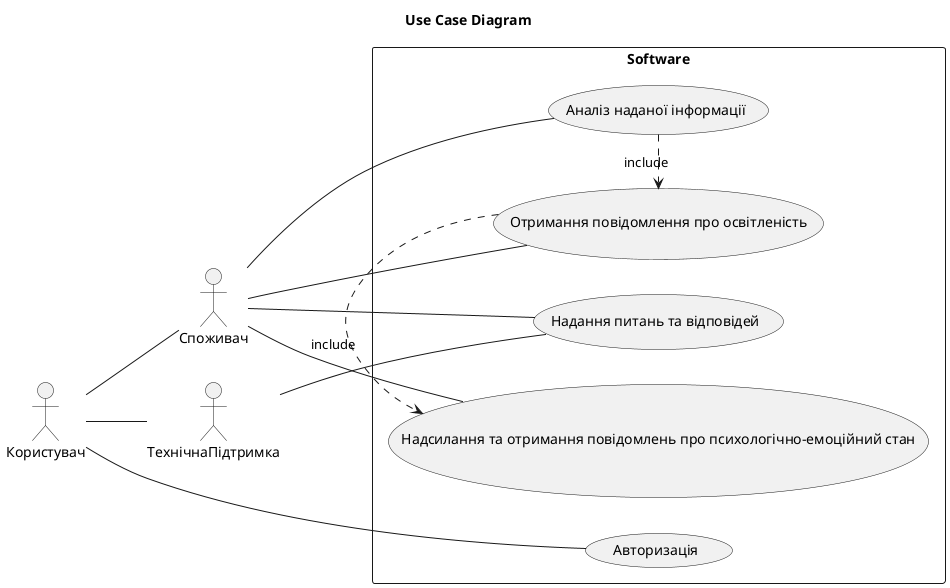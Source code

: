@startuml

title Use Case Diagram
left to right direction
actor Користувач as User
actor Споживач as Consumer
actor ТехнічнаПідтримка as Technical_Support

rectangle Software {

    usecase "Надсилання та отримання повідомлень про психологічно-емоційний стан" as psych_emot_message
    usecase "Отримання повідомлення про освітленість" as lighting_messages
    usecase "Аналіз наданої інформації" as received_data_analyses
    usecase "Надання питань та відповідей " as technical_questions
    usecase "Авторизація" as auth

    received_data_analyses .> lighting_messages : include
    lighting_messages .> psych_emot_message : include

    Consumer -- psych_emot_message
    Consumer -- lighting_messages
    Consumer -- received_data_analyses
    Consumer -- technical_questions

    Technical_Support -- technical_questions

    User -- auth
    User -- Consumer
    User -- Technical_Support
}

@enduml